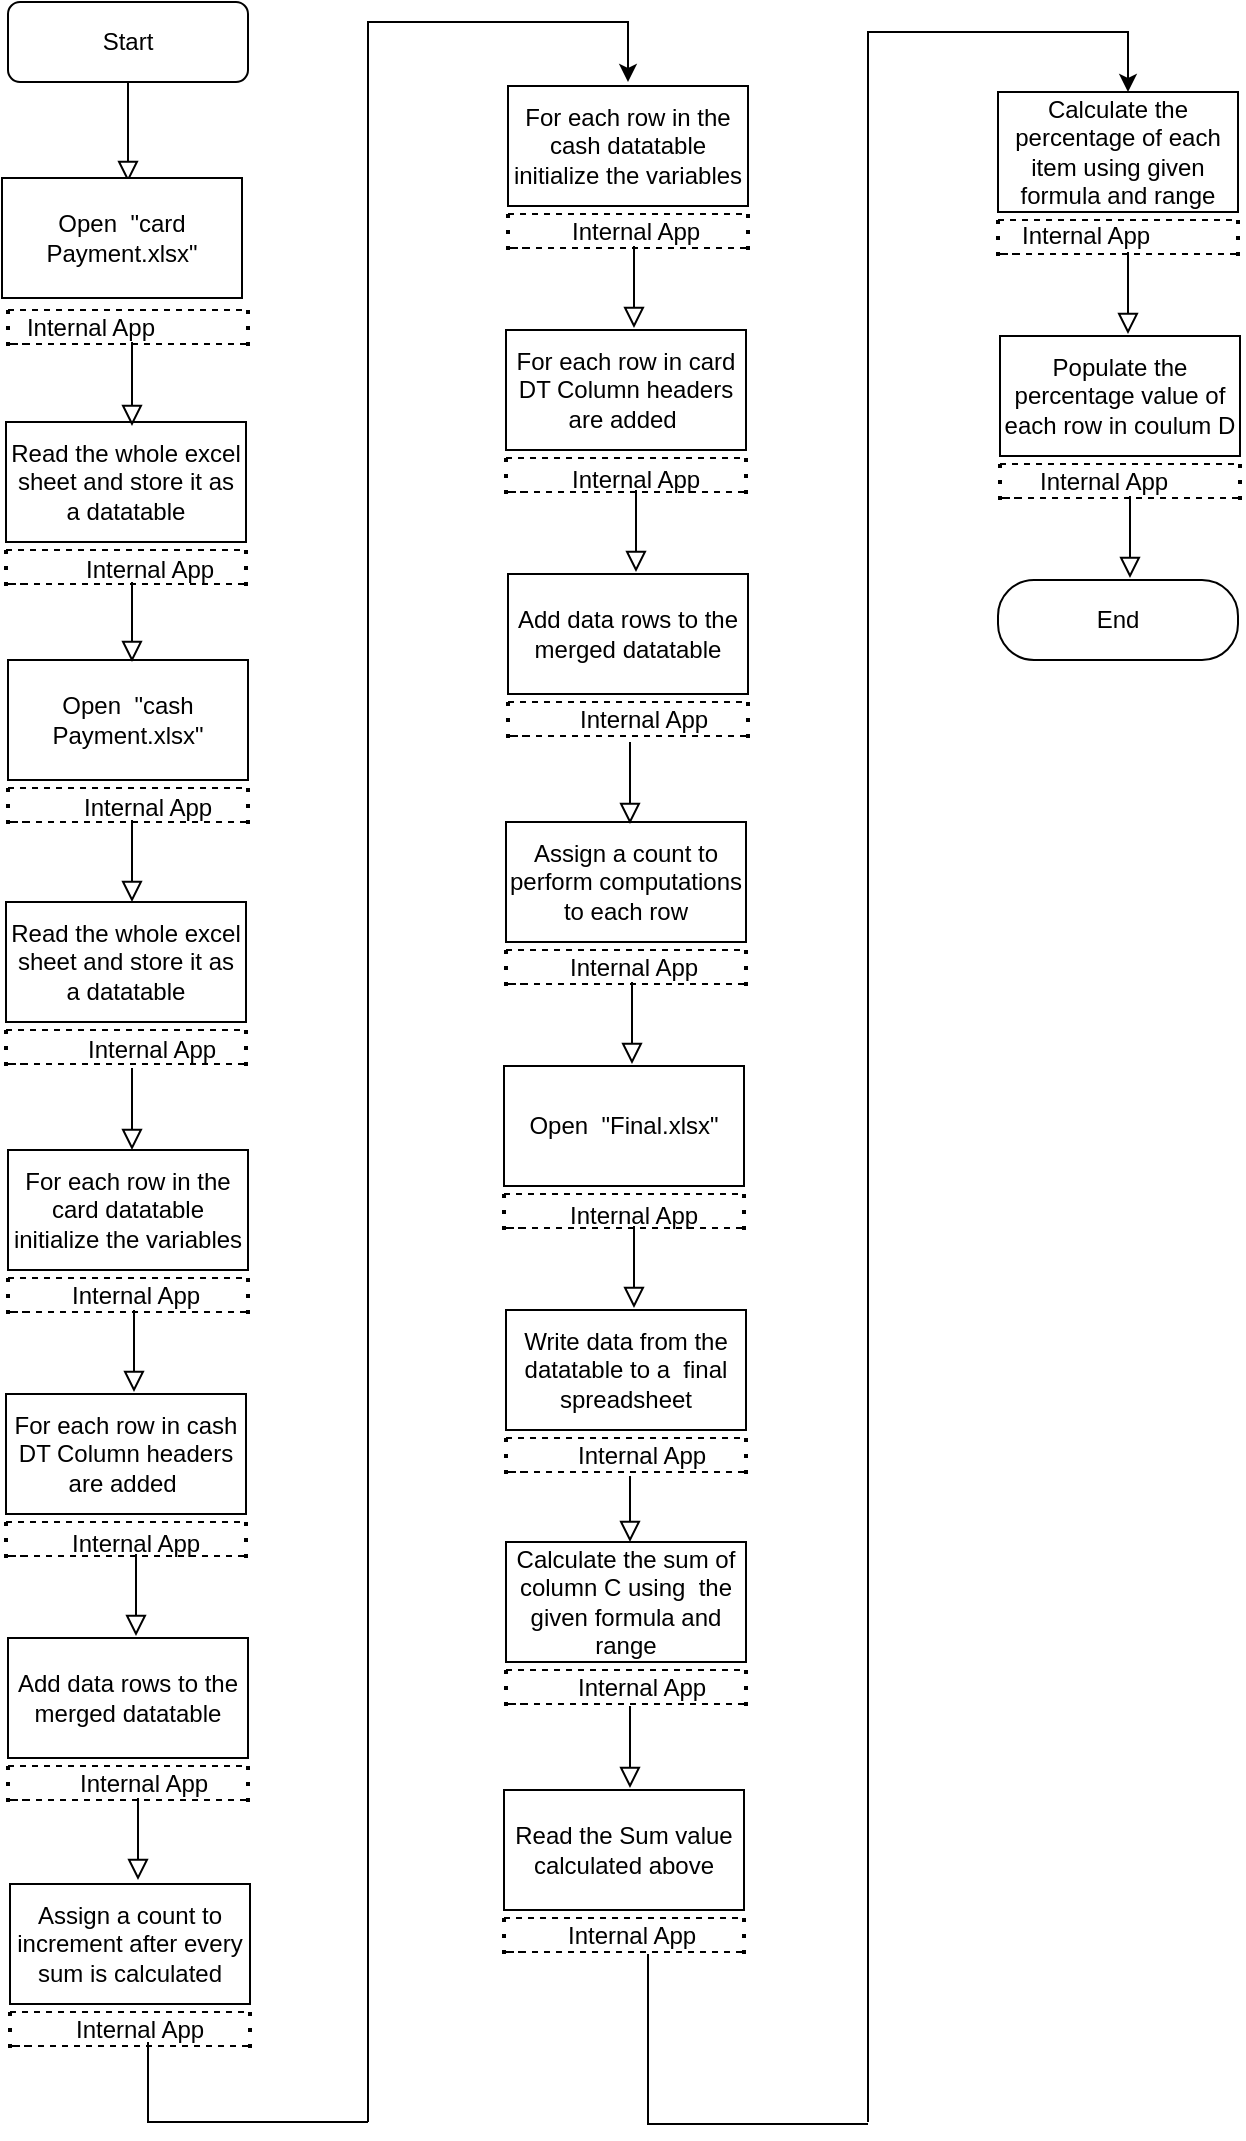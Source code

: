 <mxfile version="21.6.3" type="device">
  <diagram id="C5RBs43oDa-KdzZeNtuy" name="Page-1">
    <mxGraphModel dx="794" dy="464" grid="1" gridSize="10" guides="1" tooltips="1" connect="1" arrows="1" fold="1" page="1" pageScale="1" pageWidth="827" pageHeight="1169" math="0" shadow="0">
      <root>
        <mxCell id="WIyWlLk6GJQsqaUBKTNV-0" />
        <mxCell id="WIyWlLk6GJQsqaUBKTNV-1" parent="WIyWlLk6GJQsqaUBKTNV-0" />
        <mxCell id="WIyWlLk6GJQsqaUBKTNV-2" value="" style="rounded=0;html=1;jettySize=auto;orthogonalLoop=1;fontSize=11;endArrow=block;endFill=0;endSize=8;strokeWidth=1;shadow=0;labelBackgroundColor=none;edgeStyle=orthogonalEdgeStyle;" parent="WIyWlLk6GJQsqaUBKTNV-1" source="WIyWlLk6GJQsqaUBKTNV-3" edge="1">
          <mxGeometry relative="1" as="geometry">
            <mxPoint x="220" y="170" as="targetPoint" />
          </mxGeometry>
        </mxCell>
        <mxCell id="WIyWlLk6GJQsqaUBKTNV-3" value="Start" style="rounded=1;whiteSpace=wrap;html=1;fontSize=12;glass=0;strokeWidth=1;shadow=0;" parent="WIyWlLk6GJQsqaUBKTNV-1" vertex="1">
          <mxGeometry x="160" y="80" width="120" height="40" as="geometry" />
        </mxCell>
        <mxCell id="_YHEuX3XCHLoAj_idzYY-0" value="Open&amp;nbsp; &quot;card Payment.xlsx&quot;" style="rounded=0;whiteSpace=wrap;html=1;" parent="WIyWlLk6GJQsqaUBKTNV-1" vertex="1">
          <mxGeometry x="157" y="168" width="120" height="60" as="geometry" />
        </mxCell>
        <mxCell id="_YHEuX3XCHLoAj_idzYY-1" value="" style="endArrow=none;dashed=1;html=1;rounded=0;" parent="WIyWlLk6GJQsqaUBKTNV-1" edge="1">
          <mxGeometry width="50" height="50" relative="1" as="geometry">
            <mxPoint x="160" y="234" as="sourcePoint" />
            <mxPoint x="280" y="234" as="targetPoint" />
            <Array as="points">
              <mxPoint x="230" y="234" />
              <mxPoint x="280" y="234" />
            </Array>
          </mxGeometry>
        </mxCell>
        <mxCell id="_YHEuX3XCHLoAj_idzYY-2" value="" style="endArrow=none;dashed=1;html=1;rounded=0;" parent="WIyWlLk6GJQsqaUBKTNV-1" edge="1">
          <mxGeometry width="50" height="50" relative="1" as="geometry">
            <mxPoint x="170" y="251" as="sourcePoint" />
            <mxPoint x="280" y="251" as="targetPoint" />
            <Array as="points">
              <mxPoint x="160" y="251" />
              <mxPoint x="180" y="251" />
              <mxPoint x="240" y="251" />
              <mxPoint x="280" y="251" />
            </Array>
          </mxGeometry>
        </mxCell>
        <mxCell id="_YHEuX3XCHLoAj_idzYY-4" value="" style="endArrow=none;dashed=1;html=1;dashPattern=1 3;strokeWidth=2;rounded=0;" parent="WIyWlLk6GJQsqaUBKTNV-1" edge="1">
          <mxGeometry width="50" height="50" relative="1" as="geometry">
            <mxPoint x="280" y="252" as="sourcePoint" />
            <mxPoint x="280" y="232" as="targetPoint" />
          </mxGeometry>
        </mxCell>
        <mxCell id="_YHEuX3XCHLoAj_idzYY-5" value="" style="endArrow=none;dashed=1;html=1;dashPattern=1 3;strokeWidth=2;rounded=0;" parent="WIyWlLk6GJQsqaUBKTNV-1" edge="1">
          <mxGeometry width="50" height="50" relative="1" as="geometry">
            <mxPoint x="160" y="252" as="sourcePoint" />
            <mxPoint x="160" y="232" as="targetPoint" />
          </mxGeometry>
        </mxCell>
        <mxCell id="_YHEuX3XCHLoAj_idzYY-26" value="Read the whole excel sheet and store it as a datatable" style="rounded=0;whiteSpace=wrap;html=1;" parent="WIyWlLk6GJQsqaUBKTNV-1" vertex="1">
          <mxGeometry x="159" y="290" width="120" height="60" as="geometry" />
        </mxCell>
        <mxCell id="_YHEuX3XCHLoAj_idzYY-27" value="" style="endArrow=none;dashed=1;html=1;rounded=0;" parent="WIyWlLk6GJQsqaUBKTNV-1" edge="1">
          <mxGeometry width="50" height="50" relative="1" as="geometry">
            <mxPoint x="159" y="354" as="sourcePoint" />
            <mxPoint x="279" y="354" as="targetPoint" />
            <Array as="points">
              <mxPoint x="229" y="354" />
              <mxPoint x="279" y="354" />
            </Array>
          </mxGeometry>
        </mxCell>
        <mxCell id="_YHEuX3XCHLoAj_idzYY-28" value="" style="endArrow=none;dashed=1;html=1;rounded=0;" parent="WIyWlLk6GJQsqaUBKTNV-1" edge="1">
          <mxGeometry width="50" height="50" relative="1" as="geometry">
            <mxPoint x="169" y="371" as="sourcePoint" />
            <mxPoint x="279" y="371" as="targetPoint" />
            <Array as="points">
              <mxPoint x="159" y="371" />
              <mxPoint x="179" y="371" />
              <mxPoint x="239" y="371" />
              <mxPoint x="279" y="371" />
            </Array>
          </mxGeometry>
        </mxCell>
        <mxCell id="_YHEuX3XCHLoAj_idzYY-29" value="" style="endArrow=none;dashed=1;html=1;dashPattern=1 3;strokeWidth=2;rounded=0;" parent="WIyWlLk6GJQsqaUBKTNV-1" edge="1">
          <mxGeometry width="50" height="50" relative="1" as="geometry">
            <mxPoint x="279" y="372" as="sourcePoint" />
            <mxPoint x="279" y="352" as="targetPoint" />
          </mxGeometry>
        </mxCell>
        <mxCell id="_YHEuX3XCHLoAj_idzYY-30" value="" style="endArrow=none;dashed=1;html=1;dashPattern=1 3;strokeWidth=2;rounded=0;" parent="WIyWlLk6GJQsqaUBKTNV-1" edge="1">
          <mxGeometry width="50" height="50" relative="1" as="geometry">
            <mxPoint x="159" y="372" as="sourcePoint" />
            <mxPoint x="159" y="352" as="targetPoint" />
          </mxGeometry>
        </mxCell>
        <mxCell id="_YHEuX3XCHLoAj_idzYY-31" value="Internal App" style="text;html=1;align=center;verticalAlign=middle;resizable=0;points=[];autosize=1;strokeColor=none;fillColor=none;" parent="WIyWlLk6GJQsqaUBKTNV-1" vertex="1">
          <mxGeometry x="156" y="228" width="90" height="30" as="geometry" />
        </mxCell>
        <mxCell id="_YHEuX3XCHLoAj_idzYY-32" value="Open&amp;nbsp; &quot;cash Payment.xlsx&quot;" style="rounded=0;whiteSpace=wrap;html=1;" parent="WIyWlLk6GJQsqaUBKTNV-1" vertex="1">
          <mxGeometry x="160" y="409" width="120" height="60" as="geometry" />
        </mxCell>
        <mxCell id="_YHEuX3XCHLoAj_idzYY-33" value="" style="endArrow=none;dashed=1;html=1;rounded=0;" parent="WIyWlLk6GJQsqaUBKTNV-1" edge="1">
          <mxGeometry width="50" height="50" relative="1" as="geometry">
            <mxPoint x="160" y="473" as="sourcePoint" />
            <mxPoint x="280" y="473" as="targetPoint" />
            <Array as="points">
              <mxPoint x="230" y="473" />
              <mxPoint x="280" y="473" />
            </Array>
          </mxGeometry>
        </mxCell>
        <mxCell id="_YHEuX3XCHLoAj_idzYY-34" value="" style="endArrow=none;dashed=1;html=1;rounded=0;" parent="WIyWlLk6GJQsqaUBKTNV-1" edge="1">
          <mxGeometry width="50" height="50" relative="1" as="geometry">
            <mxPoint x="170" y="490" as="sourcePoint" />
            <mxPoint x="280" y="490" as="targetPoint" />
            <Array as="points">
              <mxPoint x="160" y="490" />
              <mxPoint x="180" y="490" />
              <mxPoint x="240" y="490" />
              <mxPoint x="280" y="490" />
            </Array>
          </mxGeometry>
        </mxCell>
        <mxCell id="_YHEuX3XCHLoAj_idzYY-35" value="" style="endArrow=none;dashed=1;html=1;dashPattern=1 3;strokeWidth=2;rounded=0;" parent="WIyWlLk6GJQsqaUBKTNV-1" edge="1">
          <mxGeometry width="50" height="50" relative="1" as="geometry">
            <mxPoint x="280" y="491" as="sourcePoint" />
            <mxPoint x="280" y="471" as="targetPoint" />
          </mxGeometry>
        </mxCell>
        <mxCell id="_YHEuX3XCHLoAj_idzYY-36" value="" style="endArrow=none;dashed=1;html=1;dashPattern=1 3;strokeWidth=2;rounded=0;" parent="WIyWlLk6GJQsqaUBKTNV-1" edge="1">
          <mxGeometry width="50" height="50" relative="1" as="geometry">
            <mxPoint x="160" y="491" as="sourcePoint" />
            <mxPoint x="160" y="471" as="targetPoint" />
          </mxGeometry>
        </mxCell>
        <mxCell id="_YHEuX3XCHLoAj_idzYY-37" value="Read the whole excel sheet and store it as a datatable" style="rounded=0;whiteSpace=wrap;html=1;" parent="WIyWlLk6GJQsqaUBKTNV-1" vertex="1">
          <mxGeometry x="159" y="530" width="120" height="60" as="geometry" />
        </mxCell>
        <mxCell id="_YHEuX3XCHLoAj_idzYY-38" value="" style="endArrow=none;dashed=1;html=1;rounded=0;" parent="WIyWlLk6GJQsqaUBKTNV-1" edge="1">
          <mxGeometry width="50" height="50" relative="1" as="geometry">
            <mxPoint x="159" y="594" as="sourcePoint" />
            <mxPoint x="279" y="594" as="targetPoint" />
            <Array as="points">
              <mxPoint x="229" y="594" />
              <mxPoint x="279" y="594" />
            </Array>
          </mxGeometry>
        </mxCell>
        <mxCell id="_YHEuX3XCHLoAj_idzYY-39" value="" style="endArrow=none;dashed=1;html=1;rounded=0;" parent="WIyWlLk6GJQsqaUBKTNV-1" edge="1">
          <mxGeometry width="50" height="50" relative="1" as="geometry">
            <mxPoint x="169" y="611" as="sourcePoint" />
            <mxPoint x="279" y="611" as="targetPoint" />
            <Array as="points">
              <mxPoint x="159" y="611" />
              <mxPoint x="179" y="611" />
              <mxPoint x="239" y="611" />
              <mxPoint x="279" y="611" />
            </Array>
          </mxGeometry>
        </mxCell>
        <mxCell id="_YHEuX3XCHLoAj_idzYY-40" value="" style="endArrow=none;dashed=1;html=1;dashPattern=1 3;strokeWidth=2;rounded=0;" parent="WIyWlLk6GJQsqaUBKTNV-1" edge="1">
          <mxGeometry width="50" height="50" relative="1" as="geometry">
            <mxPoint x="279" y="612" as="sourcePoint" />
            <mxPoint x="279" y="592" as="targetPoint" />
          </mxGeometry>
        </mxCell>
        <mxCell id="_YHEuX3XCHLoAj_idzYY-41" value="" style="endArrow=none;dashed=1;html=1;dashPattern=1 3;strokeWidth=2;rounded=0;" parent="WIyWlLk6GJQsqaUBKTNV-1" edge="1">
          <mxGeometry width="50" height="50" relative="1" as="geometry">
            <mxPoint x="159" y="612" as="sourcePoint" />
            <mxPoint x="159" y="592" as="targetPoint" />
          </mxGeometry>
        </mxCell>
        <mxCell id="_YHEuX3XCHLoAj_idzYY-47" value="Internal App" style="text;whiteSpace=wrap;html=1;" parent="WIyWlLk6GJQsqaUBKTNV-1" vertex="1">
          <mxGeometry x="197" y="350" width="80" height="40" as="geometry" />
        </mxCell>
        <mxCell id="_YHEuX3XCHLoAj_idzYY-48" value="Internal App" style="text;whiteSpace=wrap;html=1;" parent="WIyWlLk6GJQsqaUBKTNV-1" vertex="1">
          <mxGeometry x="196" y="469" width="80" height="40" as="geometry" />
        </mxCell>
        <mxCell id="_YHEuX3XCHLoAj_idzYY-49" value="Internal App" style="text;whiteSpace=wrap;html=1;" parent="WIyWlLk6GJQsqaUBKTNV-1" vertex="1">
          <mxGeometry x="198" y="590" width="80" height="40" as="geometry" />
        </mxCell>
        <mxCell id="_YHEuX3XCHLoAj_idzYY-72" value="" style="rounded=0;html=1;jettySize=auto;orthogonalLoop=1;fontSize=11;endArrow=block;endFill=0;endSize=8;strokeWidth=1;shadow=0;labelBackgroundColor=none;edgeStyle=orthogonalEdgeStyle;" parent="WIyWlLk6GJQsqaUBKTNV-1" edge="1">
          <mxGeometry relative="1" as="geometry">
            <mxPoint x="222" y="250" as="sourcePoint" />
            <mxPoint x="222" y="292" as="targetPoint" />
          </mxGeometry>
        </mxCell>
        <mxCell id="_YHEuX3XCHLoAj_idzYY-73" value="" style="rounded=0;html=1;jettySize=auto;orthogonalLoop=1;fontSize=11;endArrow=block;endFill=0;endSize=8;strokeWidth=1;shadow=0;labelBackgroundColor=none;edgeStyle=orthogonalEdgeStyle;" parent="WIyWlLk6GJQsqaUBKTNV-1" edge="1">
          <mxGeometry relative="1" as="geometry">
            <mxPoint x="222" y="380" as="sourcePoint" />
            <mxPoint x="222" y="410" as="targetPoint" />
            <Array as="points">
              <mxPoint x="222" y="370" />
              <mxPoint x="222" y="370" />
            </Array>
          </mxGeometry>
        </mxCell>
        <mxCell id="_YHEuX3XCHLoAj_idzYY-77" value="" style="rounded=0;html=1;jettySize=auto;orthogonalLoop=1;fontSize=11;endArrow=block;endFill=0;endSize=8;strokeWidth=1;shadow=0;labelBackgroundColor=none;edgeStyle=orthogonalEdgeStyle;" parent="WIyWlLk6GJQsqaUBKTNV-1" edge="1">
          <mxGeometry relative="1" as="geometry">
            <mxPoint x="222" y="499" as="sourcePoint" />
            <mxPoint x="222" y="530" as="targetPoint" />
            <Array as="points">
              <mxPoint x="222" y="489" />
              <mxPoint x="222" y="489" />
            </Array>
          </mxGeometry>
        </mxCell>
        <mxCell id="_YHEuX3XCHLoAj_idzYY-79" value="" style="rounded=0;html=1;jettySize=auto;orthogonalLoop=1;fontSize=11;endArrow=block;endFill=0;endSize=8;strokeWidth=1;shadow=0;labelBackgroundColor=none;edgeStyle=orthogonalEdgeStyle;" parent="WIyWlLk6GJQsqaUBKTNV-1" edge="1">
          <mxGeometry relative="1" as="geometry">
            <mxPoint x="222" y="623" as="sourcePoint" />
            <mxPoint x="222" y="654" as="targetPoint" />
            <Array as="points">
              <mxPoint x="222" y="613" />
              <mxPoint x="222" y="613" />
            </Array>
          </mxGeometry>
        </mxCell>
        <mxCell id="zbdN66aRmhUv04qdOEFZ-3" value="For each row in cash DT Column headers are added&amp;nbsp;" style="rounded=0;whiteSpace=wrap;html=1;" parent="WIyWlLk6GJQsqaUBKTNV-1" vertex="1">
          <mxGeometry x="159" y="776" width="120" height="60" as="geometry" />
        </mxCell>
        <mxCell id="zbdN66aRmhUv04qdOEFZ-4" value="" style="endArrow=none;dashed=1;html=1;rounded=0;" parent="WIyWlLk6GJQsqaUBKTNV-1" edge="1">
          <mxGeometry width="50" height="50" relative="1" as="geometry">
            <mxPoint x="159" y="840" as="sourcePoint" />
            <mxPoint x="279" y="840" as="targetPoint" />
            <Array as="points">
              <mxPoint x="229" y="840" />
              <mxPoint x="279" y="840" />
            </Array>
          </mxGeometry>
        </mxCell>
        <mxCell id="zbdN66aRmhUv04qdOEFZ-5" value="" style="endArrow=none;dashed=1;html=1;rounded=0;" parent="WIyWlLk6GJQsqaUBKTNV-1" edge="1">
          <mxGeometry width="50" height="50" relative="1" as="geometry">
            <mxPoint x="169" y="857" as="sourcePoint" />
            <mxPoint x="279" y="857" as="targetPoint" />
            <Array as="points">
              <mxPoint x="159" y="857" />
              <mxPoint x="179" y="857" />
              <mxPoint x="239" y="857" />
              <mxPoint x="279" y="857" />
            </Array>
          </mxGeometry>
        </mxCell>
        <mxCell id="zbdN66aRmhUv04qdOEFZ-6" value="" style="endArrow=none;dashed=1;html=1;dashPattern=1 3;strokeWidth=2;rounded=0;" parent="WIyWlLk6GJQsqaUBKTNV-1" edge="1">
          <mxGeometry width="50" height="50" relative="1" as="geometry">
            <mxPoint x="279" y="858" as="sourcePoint" />
            <mxPoint x="279" y="838" as="targetPoint" />
          </mxGeometry>
        </mxCell>
        <mxCell id="zbdN66aRmhUv04qdOEFZ-7" value="" style="endArrow=none;dashed=1;html=1;dashPattern=1 3;strokeWidth=2;rounded=0;" parent="WIyWlLk6GJQsqaUBKTNV-1" edge="1">
          <mxGeometry width="50" height="50" relative="1" as="geometry">
            <mxPoint x="159" y="858" as="sourcePoint" />
            <mxPoint x="159" y="838" as="targetPoint" />
          </mxGeometry>
        </mxCell>
        <mxCell id="zbdN66aRmhUv04qdOEFZ-8" value="For each row in the card datatable initialize the variables" style="rounded=0;whiteSpace=wrap;html=1;" parent="WIyWlLk6GJQsqaUBKTNV-1" vertex="1">
          <mxGeometry x="160" y="654" width="120" height="60" as="geometry" />
        </mxCell>
        <mxCell id="zbdN66aRmhUv04qdOEFZ-9" value="" style="endArrow=none;dashed=1;html=1;rounded=0;" parent="WIyWlLk6GJQsqaUBKTNV-1" edge="1">
          <mxGeometry width="50" height="50" relative="1" as="geometry">
            <mxPoint x="160" y="718" as="sourcePoint" />
            <mxPoint x="280" y="718" as="targetPoint" />
            <Array as="points">
              <mxPoint x="230" y="718" />
              <mxPoint x="280" y="718" />
            </Array>
          </mxGeometry>
        </mxCell>
        <mxCell id="zbdN66aRmhUv04qdOEFZ-10" value="" style="endArrow=none;dashed=1;html=1;rounded=0;" parent="WIyWlLk6GJQsqaUBKTNV-1" edge="1">
          <mxGeometry width="50" height="50" relative="1" as="geometry">
            <mxPoint x="170" y="735" as="sourcePoint" />
            <mxPoint x="280" y="735" as="targetPoint" />
            <Array as="points">
              <mxPoint x="160" y="735" />
              <mxPoint x="180" y="735" />
              <mxPoint x="240" y="735" />
              <mxPoint x="280" y="735" />
            </Array>
          </mxGeometry>
        </mxCell>
        <mxCell id="zbdN66aRmhUv04qdOEFZ-11" value="" style="endArrow=none;dashed=1;html=1;dashPattern=1 3;strokeWidth=2;rounded=0;" parent="WIyWlLk6GJQsqaUBKTNV-1" edge="1">
          <mxGeometry width="50" height="50" relative="1" as="geometry">
            <mxPoint x="280" y="736" as="sourcePoint" />
            <mxPoint x="280" y="716" as="targetPoint" />
          </mxGeometry>
        </mxCell>
        <mxCell id="zbdN66aRmhUv04qdOEFZ-12" value="" style="endArrow=none;dashed=1;html=1;dashPattern=1 3;strokeWidth=2;rounded=0;" parent="WIyWlLk6GJQsqaUBKTNV-1" edge="1">
          <mxGeometry width="50" height="50" relative="1" as="geometry">
            <mxPoint x="160" y="736" as="sourcePoint" />
            <mxPoint x="160" y="716" as="targetPoint" />
          </mxGeometry>
        </mxCell>
        <mxCell id="zbdN66aRmhUv04qdOEFZ-13" value="" style="rounded=0;html=1;jettySize=auto;orthogonalLoop=1;fontSize=11;endArrow=block;endFill=0;endSize=8;strokeWidth=1;shadow=0;labelBackgroundColor=none;edgeStyle=orthogonalEdgeStyle;" parent="WIyWlLk6GJQsqaUBKTNV-1" edge="1">
          <mxGeometry relative="1" as="geometry">
            <mxPoint x="223" y="744" as="sourcePoint" />
            <mxPoint x="223" y="775" as="targetPoint" />
            <Array as="points">
              <mxPoint x="223" y="734" />
              <mxPoint x="223" y="734" />
            </Array>
          </mxGeometry>
        </mxCell>
        <mxCell id="zbdN66aRmhUv04qdOEFZ-14" value="Add data rows to the merged datatable" style="rounded=0;whiteSpace=wrap;html=1;" parent="WIyWlLk6GJQsqaUBKTNV-1" vertex="1">
          <mxGeometry x="160" y="898" width="120" height="60" as="geometry" />
        </mxCell>
        <mxCell id="zbdN66aRmhUv04qdOEFZ-15" value="" style="endArrow=none;dashed=1;html=1;rounded=0;" parent="WIyWlLk6GJQsqaUBKTNV-1" edge="1">
          <mxGeometry width="50" height="50" relative="1" as="geometry">
            <mxPoint x="160" y="962" as="sourcePoint" />
            <mxPoint x="280" y="962" as="targetPoint" />
            <Array as="points">
              <mxPoint x="230" y="962" />
              <mxPoint x="280" y="962" />
            </Array>
          </mxGeometry>
        </mxCell>
        <mxCell id="zbdN66aRmhUv04qdOEFZ-16" value="" style="endArrow=none;dashed=1;html=1;rounded=0;" parent="WIyWlLk6GJQsqaUBKTNV-1" edge="1">
          <mxGeometry width="50" height="50" relative="1" as="geometry">
            <mxPoint x="170" y="979" as="sourcePoint" />
            <mxPoint x="280" y="979" as="targetPoint" />
            <Array as="points">
              <mxPoint x="160" y="979" />
              <mxPoint x="180" y="979" />
              <mxPoint x="240" y="979" />
              <mxPoint x="280" y="979" />
            </Array>
          </mxGeometry>
        </mxCell>
        <mxCell id="zbdN66aRmhUv04qdOEFZ-17" value="" style="endArrow=none;dashed=1;html=1;dashPattern=1 3;strokeWidth=2;rounded=0;" parent="WIyWlLk6GJQsqaUBKTNV-1" edge="1">
          <mxGeometry width="50" height="50" relative="1" as="geometry">
            <mxPoint x="280" y="980" as="sourcePoint" />
            <mxPoint x="280" y="960" as="targetPoint" />
          </mxGeometry>
        </mxCell>
        <mxCell id="zbdN66aRmhUv04qdOEFZ-18" value="" style="endArrow=none;dashed=1;html=1;dashPattern=1 3;strokeWidth=2;rounded=0;" parent="WIyWlLk6GJQsqaUBKTNV-1" edge="1">
          <mxGeometry width="50" height="50" relative="1" as="geometry">
            <mxPoint x="160" y="980" as="sourcePoint" />
            <mxPoint x="160" y="960" as="targetPoint" />
          </mxGeometry>
        </mxCell>
        <mxCell id="zbdN66aRmhUv04qdOEFZ-19" value="" style="rounded=0;html=1;jettySize=auto;orthogonalLoop=1;fontSize=11;endArrow=block;endFill=0;endSize=8;strokeWidth=1;shadow=0;labelBackgroundColor=none;edgeStyle=orthogonalEdgeStyle;" parent="WIyWlLk6GJQsqaUBKTNV-1" edge="1">
          <mxGeometry relative="1" as="geometry">
            <mxPoint x="224" y="866" as="sourcePoint" />
            <mxPoint x="224" y="897" as="targetPoint" />
            <Array as="points">
              <mxPoint x="224" y="856" />
              <mxPoint x="224" y="856" />
            </Array>
          </mxGeometry>
        </mxCell>
        <mxCell id="zbdN66aRmhUv04qdOEFZ-20" value="" style="rounded=0;html=1;jettySize=auto;orthogonalLoop=1;fontSize=11;endArrow=block;endFill=0;endSize=8;strokeWidth=1;shadow=0;labelBackgroundColor=none;edgeStyle=orthogonalEdgeStyle;" parent="WIyWlLk6GJQsqaUBKTNV-1" edge="1">
          <mxGeometry relative="1" as="geometry">
            <mxPoint x="225" y="988" as="sourcePoint" />
            <mxPoint x="225" y="1019" as="targetPoint" />
            <Array as="points">
              <mxPoint x="225" y="978" />
              <mxPoint x="225" y="978" />
            </Array>
          </mxGeometry>
        </mxCell>
        <mxCell id="zbdN66aRmhUv04qdOEFZ-21" value="Assign a count to increment after every sum is calculated" style="rounded=0;whiteSpace=wrap;html=1;" parent="WIyWlLk6GJQsqaUBKTNV-1" vertex="1">
          <mxGeometry x="161" y="1021" width="120" height="60" as="geometry" />
        </mxCell>
        <mxCell id="zbdN66aRmhUv04qdOEFZ-22" value="" style="endArrow=none;dashed=1;html=1;rounded=0;" parent="WIyWlLk6GJQsqaUBKTNV-1" edge="1">
          <mxGeometry width="50" height="50" relative="1" as="geometry">
            <mxPoint x="161" y="1085" as="sourcePoint" />
            <mxPoint x="281" y="1085" as="targetPoint" />
            <Array as="points">
              <mxPoint x="231" y="1085" />
              <mxPoint x="281" y="1085" />
            </Array>
          </mxGeometry>
        </mxCell>
        <mxCell id="zbdN66aRmhUv04qdOEFZ-23" value="" style="endArrow=none;dashed=1;html=1;rounded=0;" parent="WIyWlLk6GJQsqaUBKTNV-1" edge="1">
          <mxGeometry width="50" height="50" relative="1" as="geometry">
            <mxPoint x="171" y="1102" as="sourcePoint" />
            <mxPoint x="281" y="1102" as="targetPoint" />
            <Array as="points">
              <mxPoint x="161" y="1102" />
              <mxPoint x="181" y="1102" />
              <mxPoint x="241" y="1102" />
              <mxPoint x="281" y="1102" />
            </Array>
          </mxGeometry>
        </mxCell>
        <mxCell id="zbdN66aRmhUv04qdOEFZ-24" value="" style="endArrow=none;dashed=1;html=1;dashPattern=1 3;strokeWidth=2;rounded=0;" parent="WIyWlLk6GJQsqaUBKTNV-1" edge="1">
          <mxGeometry width="50" height="50" relative="1" as="geometry">
            <mxPoint x="281" y="1103" as="sourcePoint" />
            <mxPoint x="281" y="1083" as="targetPoint" />
          </mxGeometry>
        </mxCell>
        <mxCell id="zbdN66aRmhUv04qdOEFZ-25" value="" style="endArrow=none;dashed=1;html=1;dashPattern=1 3;strokeWidth=2;rounded=0;" parent="WIyWlLk6GJQsqaUBKTNV-1" edge="1">
          <mxGeometry width="50" height="50" relative="1" as="geometry">
            <mxPoint x="161" y="1103" as="sourcePoint" />
            <mxPoint x="161" y="1083" as="targetPoint" />
          </mxGeometry>
        </mxCell>
        <mxCell id="zbdN66aRmhUv04qdOEFZ-26" value="Calculate the percentage of each item using given formula and range" style="rounded=0;whiteSpace=wrap;html=1;" parent="WIyWlLk6GJQsqaUBKTNV-1" vertex="1">
          <mxGeometry x="655" y="125" width="120" height="60" as="geometry" />
        </mxCell>
        <mxCell id="zbdN66aRmhUv04qdOEFZ-27" value="" style="endArrow=none;dashed=1;html=1;rounded=0;" parent="WIyWlLk6GJQsqaUBKTNV-1" edge="1">
          <mxGeometry width="50" height="50" relative="1" as="geometry">
            <mxPoint x="655" y="189" as="sourcePoint" />
            <mxPoint x="775" y="189" as="targetPoint" />
            <Array as="points">
              <mxPoint x="725" y="189" />
              <mxPoint x="775" y="189" />
            </Array>
          </mxGeometry>
        </mxCell>
        <mxCell id="zbdN66aRmhUv04qdOEFZ-28" value="" style="endArrow=none;dashed=1;html=1;rounded=0;" parent="WIyWlLk6GJQsqaUBKTNV-1" edge="1">
          <mxGeometry width="50" height="50" relative="1" as="geometry">
            <mxPoint x="665" y="206" as="sourcePoint" />
            <mxPoint x="775" y="206" as="targetPoint" />
            <Array as="points">
              <mxPoint x="655" y="206" />
              <mxPoint x="675" y="206" />
              <mxPoint x="735" y="206" />
              <mxPoint x="775" y="206" />
            </Array>
          </mxGeometry>
        </mxCell>
        <mxCell id="zbdN66aRmhUv04qdOEFZ-29" value="" style="endArrow=none;dashed=1;html=1;dashPattern=1 3;strokeWidth=2;rounded=0;" parent="WIyWlLk6GJQsqaUBKTNV-1" edge="1">
          <mxGeometry width="50" height="50" relative="1" as="geometry">
            <mxPoint x="775" y="207" as="sourcePoint" />
            <mxPoint x="775" y="187" as="targetPoint" />
          </mxGeometry>
        </mxCell>
        <mxCell id="zbdN66aRmhUv04qdOEFZ-30" value="" style="endArrow=none;dashed=1;html=1;dashPattern=1 3;strokeWidth=2;rounded=0;" parent="WIyWlLk6GJQsqaUBKTNV-1" edge="1">
          <mxGeometry width="50" height="50" relative="1" as="geometry">
            <mxPoint x="655" y="207" as="sourcePoint" />
            <mxPoint x="655" y="187" as="targetPoint" />
          </mxGeometry>
        </mxCell>
        <mxCell id="zbdN66aRmhUv04qdOEFZ-31" value="Populate the percentage value of each row in coulum D" style="rounded=0;whiteSpace=wrap;html=1;" parent="WIyWlLk6GJQsqaUBKTNV-1" vertex="1">
          <mxGeometry x="656" y="247" width="120" height="60" as="geometry" />
        </mxCell>
        <mxCell id="zbdN66aRmhUv04qdOEFZ-32" value="" style="endArrow=none;dashed=1;html=1;rounded=0;" parent="WIyWlLk6GJQsqaUBKTNV-1" edge="1">
          <mxGeometry width="50" height="50" relative="1" as="geometry">
            <mxPoint x="656" y="311" as="sourcePoint" />
            <mxPoint x="776" y="311" as="targetPoint" />
            <Array as="points">
              <mxPoint x="726" y="311" />
              <mxPoint x="776" y="311" />
            </Array>
          </mxGeometry>
        </mxCell>
        <mxCell id="zbdN66aRmhUv04qdOEFZ-33" value="" style="endArrow=none;dashed=1;html=1;rounded=0;" parent="WIyWlLk6GJQsqaUBKTNV-1" edge="1">
          <mxGeometry width="50" height="50" relative="1" as="geometry">
            <mxPoint x="666" y="328" as="sourcePoint" />
            <mxPoint x="776" y="328" as="targetPoint" />
            <Array as="points">
              <mxPoint x="656" y="328" />
              <mxPoint x="676" y="328" />
              <mxPoint x="736" y="328" />
              <mxPoint x="776" y="328" />
            </Array>
          </mxGeometry>
        </mxCell>
        <mxCell id="zbdN66aRmhUv04qdOEFZ-34" value="" style="endArrow=none;dashed=1;html=1;dashPattern=1 3;strokeWidth=2;rounded=0;" parent="WIyWlLk6GJQsqaUBKTNV-1" edge="1">
          <mxGeometry width="50" height="50" relative="1" as="geometry">
            <mxPoint x="776" y="329" as="sourcePoint" />
            <mxPoint x="776" y="309" as="targetPoint" />
          </mxGeometry>
        </mxCell>
        <mxCell id="zbdN66aRmhUv04qdOEFZ-35" value="" style="endArrow=none;dashed=1;html=1;dashPattern=1 3;strokeWidth=2;rounded=0;" parent="WIyWlLk6GJQsqaUBKTNV-1" edge="1">
          <mxGeometry width="50" height="50" relative="1" as="geometry">
            <mxPoint x="656" y="329" as="sourcePoint" />
            <mxPoint x="656" y="309" as="targetPoint" />
          </mxGeometry>
        </mxCell>
        <mxCell id="zbdN66aRmhUv04qdOEFZ-36" value="" style="rounded=0;html=1;jettySize=auto;orthogonalLoop=1;fontSize=11;endArrow=block;endFill=0;endSize=8;strokeWidth=1;shadow=0;labelBackgroundColor=none;edgeStyle=orthogonalEdgeStyle;" parent="WIyWlLk6GJQsqaUBKTNV-1" edge="1">
          <mxGeometry relative="1" as="geometry">
            <mxPoint x="720" y="215" as="sourcePoint" />
            <mxPoint x="720" y="246" as="targetPoint" />
            <Array as="points">
              <mxPoint x="720" y="205" />
              <mxPoint x="720" y="205" />
            </Array>
          </mxGeometry>
        </mxCell>
        <mxCell id="zbdN66aRmhUv04qdOEFZ-37" value="" style="rounded=0;html=1;jettySize=auto;orthogonalLoop=1;fontSize=11;endArrow=block;endFill=0;endSize=8;strokeWidth=1;shadow=0;labelBackgroundColor=none;edgeStyle=orthogonalEdgeStyle;" parent="WIyWlLk6GJQsqaUBKTNV-1" edge="1">
          <mxGeometry relative="1" as="geometry">
            <mxPoint x="721" y="337" as="sourcePoint" />
            <mxPoint x="721" y="368" as="targetPoint" />
            <Array as="points">
              <mxPoint x="721" y="327" />
              <mxPoint x="721" y="327" />
            </Array>
          </mxGeometry>
        </mxCell>
        <mxCell id="zbdN66aRmhUv04qdOEFZ-43" value="" style="endArrow=classic;html=1;rounded=0;" parent="WIyWlLk6GJQsqaUBKTNV-1" edge="1">
          <mxGeometry width="50" height="50" relative="1" as="geometry">
            <mxPoint x="340" y="1140" as="sourcePoint" />
            <mxPoint x="470" y="120" as="targetPoint" />
            <Array as="points">
              <mxPoint x="340" y="90" />
              <mxPoint x="470" y="90" />
            </Array>
          </mxGeometry>
        </mxCell>
        <mxCell id="zbdN66aRmhUv04qdOEFZ-45" value="" style="endArrow=none;html=1;rounded=0;" parent="WIyWlLk6GJQsqaUBKTNV-1" edge="1">
          <mxGeometry width="50" height="50" relative="1" as="geometry">
            <mxPoint x="230" y="1100" as="sourcePoint" />
            <mxPoint x="340" y="1140" as="targetPoint" />
            <Array as="points">
              <mxPoint x="230" y="1140" />
            </Array>
          </mxGeometry>
        </mxCell>
        <mxCell id="zbdN66aRmhUv04qdOEFZ-46" value="End" style="rounded=1;whiteSpace=wrap;html=1;fontSize=12;glass=0;strokeWidth=1;shadow=0;arcSize=45;" parent="WIyWlLk6GJQsqaUBKTNV-1" vertex="1">
          <mxGeometry x="655" y="369" width="120" height="40" as="geometry" />
        </mxCell>
        <mxCell id="zbdN66aRmhUv04qdOEFZ-48" value="Internal App" style="text;whiteSpace=wrap;html=1;" parent="WIyWlLk6GJQsqaUBKTNV-1" vertex="1">
          <mxGeometry x="665" y="183" width="100" height="40" as="geometry" />
        </mxCell>
        <mxCell id="zbdN66aRmhUv04qdOEFZ-49" value="Internal App" style="text;whiteSpace=wrap;html=1;" parent="WIyWlLk6GJQsqaUBKTNV-1" vertex="1">
          <mxGeometry x="674" y="306" width="100" height="40" as="geometry" />
        </mxCell>
        <mxCell id="zbdN66aRmhUv04qdOEFZ-50" value="Internal App" style="text;whiteSpace=wrap;html=1;" parent="WIyWlLk6GJQsqaUBKTNV-1" vertex="1">
          <mxGeometry x="190" y="713" width="100" height="40" as="geometry" />
        </mxCell>
        <mxCell id="zbdN66aRmhUv04qdOEFZ-51" value="Internal App" style="text;whiteSpace=wrap;html=1;" parent="WIyWlLk6GJQsqaUBKTNV-1" vertex="1">
          <mxGeometry x="190" y="837" width="100" height="40" as="geometry" />
        </mxCell>
        <mxCell id="zbdN66aRmhUv04qdOEFZ-52" value="Internal App" style="text;whiteSpace=wrap;html=1;" parent="WIyWlLk6GJQsqaUBKTNV-1" vertex="1">
          <mxGeometry x="194" y="957" width="100" height="40" as="geometry" />
        </mxCell>
        <mxCell id="zbdN66aRmhUv04qdOEFZ-54" value="Internal App" style="text;whiteSpace=wrap;html=1;" parent="WIyWlLk6GJQsqaUBKTNV-1" vertex="1">
          <mxGeometry x="192" y="1080" width="100" height="40" as="geometry" />
        </mxCell>
        <mxCell id="648J-5t0cohJ9zHrmOAv-0" value="For each row in card DT Column headers are added&amp;nbsp;" style="rounded=0;whiteSpace=wrap;html=1;" vertex="1" parent="WIyWlLk6GJQsqaUBKTNV-1">
          <mxGeometry x="409" y="244" width="120" height="60" as="geometry" />
        </mxCell>
        <mxCell id="648J-5t0cohJ9zHrmOAv-1" value="" style="endArrow=none;dashed=1;html=1;rounded=0;" edge="1" parent="WIyWlLk6GJQsqaUBKTNV-1">
          <mxGeometry width="50" height="50" relative="1" as="geometry">
            <mxPoint x="409" y="308" as="sourcePoint" />
            <mxPoint x="529" y="308" as="targetPoint" />
            <Array as="points">
              <mxPoint x="479" y="308" />
              <mxPoint x="529" y="308" />
            </Array>
          </mxGeometry>
        </mxCell>
        <mxCell id="648J-5t0cohJ9zHrmOAv-2" value="" style="endArrow=none;dashed=1;html=1;rounded=0;" edge="1" parent="WIyWlLk6GJQsqaUBKTNV-1">
          <mxGeometry width="50" height="50" relative="1" as="geometry">
            <mxPoint x="419" y="325" as="sourcePoint" />
            <mxPoint x="529" y="325" as="targetPoint" />
            <Array as="points">
              <mxPoint x="409" y="325" />
              <mxPoint x="429" y="325" />
              <mxPoint x="489" y="325" />
              <mxPoint x="529" y="325" />
            </Array>
          </mxGeometry>
        </mxCell>
        <mxCell id="648J-5t0cohJ9zHrmOAv-3" value="" style="endArrow=none;dashed=1;html=1;dashPattern=1 3;strokeWidth=2;rounded=0;" edge="1" parent="WIyWlLk6GJQsqaUBKTNV-1">
          <mxGeometry width="50" height="50" relative="1" as="geometry">
            <mxPoint x="529" y="326" as="sourcePoint" />
            <mxPoint x="529" y="306" as="targetPoint" />
          </mxGeometry>
        </mxCell>
        <mxCell id="648J-5t0cohJ9zHrmOAv-4" value="" style="endArrow=none;dashed=1;html=1;dashPattern=1 3;strokeWidth=2;rounded=0;" edge="1" parent="WIyWlLk6GJQsqaUBKTNV-1">
          <mxGeometry width="50" height="50" relative="1" as="geometry">
            <mxPoint x="409" y="326" as="sourcePoint" />
            <mxPoint x="409" y="306" as="targetPoint" />
          </mxGeometry>
        </mxCell>
        <mxCell id="648J-5t0cohJ9zHrmOAv-5" value="For each row in the cash datatable initialize the variables" style="rounded=0;whiteSpace=wrap;html=1;" vertex="1" parent="WIyWlLk6GJQsqaUBKTNV-1">
          <mxGeometry x="410" y="122" width="120" height="60" as="geometry" />
        </mxCell>
        <mxCell id="648J-5t0cohJ9zHrmOAv-6" value="" style="endArrow=none;dashed=1;html=1;rounded=0;" edge="1" parent="WIyWlLk6GJQsqaUBKTNV-1">
          <mxGeometry width="50" height="50" relative="1" as="geometry">
            <mxPoint x="410" y="186" as="sourcePoint" />
            <mxPoint x="530" y="186" as="targetPoint" />
            <Array as="points">
              <mxPoint x="480" y="186" />
              <mxPoint x="530" y="186" />
            </Array>
          </mxGeometry>
        </mxCell>
        <mxCell id="648J-5t0cohJ9zHrmOAv-7" value="" style="endArrow=none;dashed=1;html=1;rounded=0;" edge="1" parent="WIyWlLk6GJQsqaUBKTNV-1">
          <mxGeometry width="50" height="50" relative="1" as="geometry">
            <mxPoint x="420" y="203" as="sourcePoint" />
            <mxPoint x="530" y="203" as="targetPoint" />
            <Array as="points">
              <mxPoint x="410" y="203" />
              <mxPoint x="430" y="203" />
              <mxPoint x="490" y="203" />
              <mxPoint x="530" y="203" />
            </Array>
          </mxGeometry>
        </mxCell>
        <mxCell id="648J-5t0cohJ9zHrmOAv-8" value="" style="endArrow=none;dashed=1;html=1;dashPattern=1 3;strokeWidth=2;rounded=0;" edge="1" parent="WIyWlLk6GJQsqaUBKTNV-1">
          <mxGeometry width="50" height="50" relative="1" as="geometry">
            <mxPoint x="530" y="204" as="sourcePoint" />
            <mxPoint x="530" y="184" as="targetPoint" />
          </mxGeometry>
        </mxCell>
        <mxCell id="648J-5t0cohJ9zHrmOAv-9" value="" style="endArrow=none;dashed=1;html=1;dashPattern=1 3;strokeWidth=2;rounded=0;" edge="1" parent="WIyWlLk6GJQsqaUBKTNV-1">
          <mxGeometry width="50" height="50" relative="1" as="geometry">
            <mxPoint x="410" y="204" as="sourcePoint" />
            <mxPoint x="410" y="184" as="targetPoint" />
          </mxGeometry>
        </mxCell>
        <mxCell id="648J-5t0cohJ9zHrmOAv-10" value="" style="rounded=0;html=1;jettySize=auto;orthogonalLoop=1;fontSize=11;endArrow=block;endFill=0;endSize=8;strokeWidth=1;shadow=0;labelBackgroundColor=none;edgeStyle=orthogonalEdgeStyle;" edge="1" parent="WIyWlLk6GJQsqaUBKTNV-1">
          <mxGeometry relative="1" as="geometry">
            <mxPoint x="473" y="212" as="sourcePoint" />
            <mxPoint x="473" y="243" as="targetPoint" />
            <Array as="points">
              <mxPoint x="473" y="202" />
              <mxPoint x="473" y="202" />
            </Array>
          </mxGeometry>
        </mxCell>
        <mxCell id="648J-5t0cohJ9zHrmOAv-11" value="Add data rows to the merged datatable" style="rounded=0;whiteSpace=wrap;html=1;" vertex="1" parent="WIyWlLk6GJQsqaUBKTNV-1">
          <mxGeometry x="410" y="366" width="120" height="60" as="geometry" />
        </mxCell>
        <mxCell id="648J-5t0cohJ9zHrmOAv-12" value="" style="endArrow=none;dashed=1;html=1;rounded=0;" edge="1" parent="WIyWlLk6GJQsqaUBKTNV-1">
          <mxGeometry width="50" height="50" relative="1" as="geometry">
            <mxPoint x="410" y="430" as="sourcePoint" />
            <mxPoint x="530" y="430" as="targetPoint" />
            <Array as="points">
              <mxPoint x="480" y="430" />
              <mxPoint x="530" y="430" />
            </Array>
          </mxGeometry>
        </mxCell>
        <mxCell id="648J-5t0cohJ9zHrmOAv-13" value="" style="endArrow=none;dashed=1;html=1;rounded=0;" edge="1" parent="WIyWlLk6GJQsqaUBKTNV-1">
          <mxGeometry width="50" height="50" relative="1" as="geometry">
            <mxPoint x="420" y="447" as="sourcePoint" />
            <mxPoint x="530" y="447" as="targetPoint" />
            <Array as="points">
              <mxPoint x="410" y="447" />
              <mxPoint x="430" y="447" />
              <mxPoint x="490" y="447" />
              <mxPoint x="530" y="447" />
            </Array>
          </mxGeometry>
        </mxCell>
        <mxCell id="648J-5t0cohJ9zHrmOAv-14" value="" style="endArrow=none;dashed=1;html=1;dashPattern=1 3;strokeWidth=2;rounded=0;" edge="1" parent="WIyWlLk6GJQsqaUBKTNV-1">
          <mxGeometry width="50" height="50" relative="1" as="geometry">
            <mxPoint x="530" y="448" as="sourcePoint" />
            <mxPoint x="530" y="428" as="targetPoint" />
          </mxGeometry>
        </mxCell>
        <mxCell id="648J-5t0cohJ9zHrmOAv-15" value="" style="endArrow=none;dashed=1;html=1;dashPattern=1 3;strokeWidth=2;rounded=0;" edge="1" parent="WIyWlLk6GJQsqaUBKTNV-1">
          <mxGeometry width="50" height="50" relative="1" as="geometry">
            <mxPoint x="410" y="448" as="sourcePoint" />
            <mxPoint x="410" y="428" as="targetPoint" />
          </mxGeometry>
        </mxCell>
        <mxCell id="648J-5t0cohJ9zHrmOAv-16" value="" style="rounded=0;html=1;jettySize=auto;orthogonalLoop=1;fontSize=11;endArrow=block;endFill=0;endSize=8;strokeWidth=1;shadow=0;labelBackgroundColor=none;edgeStyle=orthogonalEdgeStyle;" edge="1" parent="WIyWlLk6GJQsqaUBKTNV-1">
          <mxGeometry relative="1" as="geometry">
            <mxPoint x="474" y="334" as="sourcePoint" />
            <mxPoint x="474" y="365" as="targetPoint" />
            <Array as="points">
              <mxPoint x="474" y="324" />
              <mxPoint x="474" y="324" />
            </Array>
          </mxGeometry>
        </mxCell>
        <mxCell id="648J-5t0cohJ9zHrmOAv-17" value="Internal App" style="text;whiteSpace=wrap;html=1;" vertex="1" parent="WIyWlLk6GJQsqaUBKTNV-1">
          <mxGeometry x="440" y="181" width="100" height="40" as="geometry" />
        </mxCell>
        <mxCell id="648J-5t0cohJ9zHrmOAv-18" value="Internal App" style="text;whiteSpace=wrap;html=1;" vertex="1" parent="WIyWlLk6GJQsqaUBKTNV-1">
          <mxGeometry x="440" y="305" width="100" height="40" as="geometry" />
        </mxCell>
        <mxCell id="648J-5t0cohJ9zHrmOAv-19" value="Internal App" style="text;whiteSpace=wrap;html=1;" vertex="1" parent="WIyWlLk6GJQsqaUBKTNV-1">
          <mxGeometry x="444" y="425" width="100" height="40" as="geometry" />
        </mxCell>
        <mxCell id="648J-5t0cohJ9zHrmOAv-20" value="Open&amp;nbsp; &quot;Final.xlsx&quot;" style="rounded=0;whiteSpace=wrap;html=1;" vertex="1" parent="WIyWlLk6GJQsqaUBKTNV-1">
          <mxGeometry x="408" y="612" width="120" height="60" as="geometry" />
        </mxCell>
        <mxCell id="648J-5t0cohJ9zHrmOAv-21" value="" style="endArrow=none;dashed=1;html=1;rounded=0;" edge="1" parent="WIyWlLk6GJQsqaUBKTNV-1">
          <mxGeometry width="50" height="50" relative="1" as="geometry">
            <mxPoint x="408" y="676" as="sourcePoint" />
            <mxPoint x="528" y="676" as="targetPoint" />
            <Array as="points">
              <mxPoint x="478" y="676" />
              <mxPoint x="528" y="676" />
            </Array>
          </mxGeometry>
        </mxCell>
        <mxCell id="648J-5t0cohJ9zHrmOAv-22" value="" style="endArrow=none;dashed=1;html=1;rounded=0;" edge="1" parent="WIyWlLk6GJQsqaUBKTNV-1">
          <mxGeometry width="50" height="50" relative="1" as="geometry">
            <mxPoint x="418" y="693" as="sourcePoint" />
            <mxPoint x="528" y="693" as="targetPoint" />
            <Array as="points">
              <mxPoint x="408" y="693" />
              <mxPoint x="428" y="693" />
              <mxPoint x="488" y="693" />
              <mxPoint x="528" y="693" />
            </Array>
          </mxGeometry>
        </mxCell>
        <mxCell id="648J-5t0cohJ9zHrmOAv-23" value="" style="endArrow=none;dashed=1;html=1;dashPattern=1 3;strokeWidth=2;rounded=0;" edge="1" parent="WIyWlLk6GJQsqaUBKTNV-1">
          <mxGeometry width="50" height="50" relative="1" as="geometry">
            <mxPoint x="528" y="694" as="sourcePoint" />
            <mxPoint x="528" y="674" as="targetPoint" />
          </mxGeometry>
        </mxCell>
        <mxCell id="648J-5t0cohJ9zHrmOAv-24" value="" style="endArrow=none;dashed=1;html=1;dashPattern=1 3;strokeWidth=2;rounded=0;" edge="1" parent="WIyWlLk6GJQsqaUBKTNV-1">
          <mxGeometry width="50" height="50" relative="1" as="geometry">
            <mxPoint x="408" y="694" as="sourcePoint" />
            <mxPoint x="408" y="674" as="targetPoint" />
          </mxGeometry>
        </mxCell>
        <mxCell id="648J-5t0cohJ9zHrmOAv-25" value="Assign a count to perform computations to each row" style="rounded=0;whiteSpace=wrap;html=1;" vertex="1" parent="WIyWlLk6GJQsqaUBKTNV-1">
          <mxGeometry x="409" y="490" width="120" height="60" as="geometry" />
        </mxCell>
        <mxCell id="648J-5t0cohJ9zHrmOAv-26" value="" style="endArrow=none;dashed=1;html=1;rounded=0;" edge="1" parent="WIyWlLk6GJQsqaUBKTNV-1">
          <mxGeometry width="50" height="50" relative="1" as="geometry">
            <mxPoint x="409" y="554" as="sourcePoint" />
            <mxPoint x="529" y="554" as="targetPoint" />
            <Array as="points">
              <mxPoint x="479" y="554" />
              <mxPoint x="529" y="554" />
            </Array>
          </mxGeometry>
        </mxCell>
        <mxCell id="648J-5t0cohJ9zHrmOAv-27" value="" style="endArrow=none;dashed=1;html=1;rounded=0;" edge="1" parent="WIyWlLk6GJQsqaUBKTNV-1">
          <mxGeometry width="50" height="50" relative="1" as="geometry">
            <mxPoint x="419" y="571" as="sourcePoint" />
            <mxPoint x="529" y="571" as="targetPoint" />
            <Array as="points">
              <mxPoint x="409" y="571" />
              <mxPoint x="429" y="571" />
              <mxPoint x="489" y="571" />
              <mxPoint x="529" y="571" />
            </Array>
          </mxGeometry>
        </mxCell>
        <mxCell id="648J-5t0cohJ9zHrmOAv-28" value="" style="endArrow=none;dashed=1;html=1;dashPattern=1 3;strokeWidth=2;rounded=0;" edge="1" parent="WIyWlLk6GJQsqaUBKTNV-1">
          <mxGeometry width="50" height="50" relative="1" as="geometry">
            <mxPoint x="529" y="572" as="sourcePoint" />
            <mxPoint x="529" y="552" as="targetPoint" />
          </mxGeometry>
        </mxCell>
        <mxCell id="648J-5t0cohJ9zHrmOAv-29" value="" style="endArrow=none;dashed=1;html=1;dashPattern=1 3;strokeWidth=2;rounded=0;" edge="1" parent="WIyWlLk6GJQsqaUBKTNV-1">
          <mxGeometry width="50" height="50" relative="1" as="geometry">
            <mxPoint x="409" y="572" as="sourcePoint" />
            <mxPoint x="409" y="552" as="targetPoint" />
          </mxGeometry>
        </mxCell>
        <mxCell id="648J-5t0cohJ9zHrmOAv-30" value="" style="rounded=0;html=1;jettySize=auto;orthogonalLoop=1;fontSize=11;endArrow=block;endFill=0;endSize=8;strokeWidth=1;shadow=0;labelBackgroundColor=none;edgeStyle=orthogonalEdgeStyle;" edge="1" parent="WIyWlLk6GJQsqaUBKTNV-1">
          <mxGeometry relative="1" as="geometry">
            <mxPoint x="472" y="580" as="sourcePoint" />
            <mxPoint x="472" y="611" as="targetPoint" />
            <Array as="points">
              <mxPoint x="472" y="570" />
              <mxPoint x="472" y="570" />
            </Array>
          </mxGeometry>
        </mxCell>
        <mxCell id="648J-5t0cohJ9zHrmOAv-31" value="Write data from the datatable to a&amp;nbsp; final spreadsheet" style="rounded=0;whiteSpace=wrap;html=1;" vertex="1" parent="WIyWlLk6GJQsqaUBKTNV-1">
          <mxGeometry x="409" y="734" width="120" height="60" as="geometry" />
        </mxCell>
        <mxCell id="648J-5t0cohJ9zHrmOAv-32" value="" style="endArrow=none;dashed=1;html=1;rounded=0;" edge="1" parent="WIyWlLk6GJQsqaUBKTNV-1">
          <mxGeometry width="50" height="50" relative="1" as="geometry">
            <mxPoint x="409" y="798" as="sourcePoint" />
            <mxPoint x="529" y="798" as="targetPoint" />
            <Array as="points">
              <mxPoint x="479" y="798" />
              <mxPoint x="529" y="798" />
            </Array>
          </mxGeometry>
        </mxCell>
        <mxCell id="648J-5t0cohJ9zHrmOAv-33" value="" style="endArrow=none;dashed=1;html=1;rounded=0;" edge="1" parent="WIyWlLk6GJQsqaUBKTNV-1">
          <mxGeometry width="50" height="50" relative="1" as="geometry">
            <mxPoint x="419" y="815" as="sourcePoint" />
            <mxPoint x="529" y="815" as="targetPoint" />
            <Array as="points">
              <mxPoint x="409" y="815" />
              <mxPoint x="429" y="815" />
              <mxPoint x="489" y="815" />
              <mxPoint x="529" y="815" />
            </Array>
          </mxGeometry>
        </mxCell>
        <mxCell id="648J-5t0cohJ9zHrmOAv-34" value="" style="endArrow=none;dashed=1;html=1;dashPattern=1 3;strokeWidth=2;rounded=0;" edge="1" parent="WIyWlLk6GJQsqaUBKTNV-1">
          <mxGeometry width="50" height="50" relative="1" as="geometry">
            <mxPoint x="529" y="816" as="sourcePoint" />
            <mxPoint x="529" y="796" as="targetPoint" />
          </mxGeometry>
        </mxCell>
        <mxCell id="648J-5t0cohJ9zHrmOAv-35" value="" style="endArrow=none;dashed=1;html=1;dashPattern=1 3;strokeWidth=2;rounded=0;" edge="1" parent="WIyWlLk6GJQsqaUBKTNV-1">
          <mxGeometry width="50" height="50" relative="1" as="geometry">
            <mxPoint x="409" y="816" as="sourcePoint" />
            <mxPoint x="409" y="796" as="targetPoint" />
          </mxGeometry>
        </mxCell>
        <mxCell id="648J-5t0cohJ9zHrmOAv-36" value="" style="rounded=0;html=1;jettySize=auto;orthogonalLoop=1;fontSize=11;endArrow=block;endFill=0;endSize=8;strokeWidth=1;shadow=0;labelBackgroundColor=none;edgeStyle=orthogonalEdgeStyle;" edge="1" parent="WIyWlLk6GJQsqaUBKTNV-1">
          <mxGeometry relative="1" as="geometry">
            <mxPoint x="473" y="702" as="sourcePoint" />
            <mxPoint x="473" y="733" as="targetPoint" />
            <Array as="points">
              <mxPoint x="473" y="692" />
              <mxPoint x="473" y="692" />
            </Array>
          </mxGeometry>
        </mxCell>
        <mxCell id="648J-5t0cohJ9zHrmOAv-37" value="Internal App" style="text;whiteSpace=wrap;html=1;" vertex="1" parent="WIyWlLk6GJQsqaUBKTNV-1">
          <mxGeometry x="439" y="549" width="100" height="40" as="geometry" />
        </mxCell>
        <mxCell id="648J-5t0cohJ9zHrmOAv-38" value="Internal App" style="text;whiteSpace=wrap;html=1;" vertex="1" parent="WIyWlLk6GJQsqaUBKTNV-1">
          <mxGeometry x="439" y="673" width="100" height="40" as="geometry" />
        </mxCell>
        <mxCell id="648J-5t0cohJ9zHrmOAv-39" value="Internal App" style="text;whiteSpace=wrap;html=1;" vertex="1" parent="WIyWlLk6GJQsqaUBKTNV-1">
          <mxGeometry x="443" y="793" width="100" height="40" as="geometry" />
        </mxCell>
        <mxCell id="648J-5t0cohJ9zHrmOAv-41" value="Calculate the sum of column C using&amp;nbsp; the given formula and range" style="rounded=0;whiteSpace=wrap;html=1;" vertex="1" parent="WIyWlLk6GJQsqaUBKTNV-1">
          <mxGeometry x="409" y="850" width="120" height="60" as="geometry" />
        </mxCell>
        <mxCell id="648J-5t0cohJ9zHrmOAv-42" value="" style="endArrow=none;dashed=1;html=1;rounded=0;" edge="1" parent="WIyWlLk6GJQsqaUBKTNV-1">
          <mxGeometry width="50" height="50" relative="1" as="geometry">
            <mxPoint x="409" y="914" as="sourcePoint" />
            <mxPoint x="529" y="914" as="targetPoint" />
            <Array as="points">
              <mxPoint x="479" y="914" />
              <mxPoint x="529" y="914" />
            </Array>
          </mxGeometry>
        </mxCell>
        <mxCell id="648J-5t0cohJ9zHrmOAv-43" value="" style="endArrow=none;dashed=1;html=1;rounded=0;" edge="1" parent="WIyWlLk6GJQsqaUBKTNV-1">
          <mxGeometry width="50" height="50" relative="1" as="geometry">
            <mxPoint x="419" y="931" as="sourcePoint" />
            <mxPoint x="529" y="931" as="targetPoint" />
            <Array as="points">
              <mxPoint x="409" y="931" />
              <mxPoint x="429" y="931" />
              <mxPoint x="489" y="931" />
              <mxPoint x="529" y="931" />
            </Array>
          </mxGeometry>
        </mxCell>
        <mxCell id="648J-5t0cohJ9zHrmOAv-44" value="" style="endArrow=none;dashed=1;html=1;dashPattern=1 3;strokeWidth=2;rounded=0;" edge="1" parent="WIyWlLk6GJQsqaUBKTNV-1">
          <mxGeometry width="50" height="50" relative="1" as="geometry">
            <mxPoint x="529" y="932" as="sourcePoint" />
            <mxPoint x="529" y="912" as="targetPoint" />
          </mxGeometry>
        </mxCell>
        <mxCell id="648J-5t0cohJ9zHrmOAv-45" value="" style="endArrow=none;dashed=1;html=1;dashPattern=1 3;strokeWidth=2;rounded=0;" edge="1" parent="WIyWlLk6GJQsqaUBKTNV-1">
          <mxGeometry width="50" height="50" relative="1" as="geometry">
            <mxPoint x="409" y="932" as="sourcePoint" />
            <mxPoint x="409" y="912" as="targetPoint" />
          </mxGeometry>
        </mxCell>
        <mxCell id="648J-5t0cohJ9zHrmOAv-46" value="Internal App" style="text;whiteSpace=wrap;html=1;" vertex="1" parent="WIyWlLk6GJQsqaUBKTNV-1">
          <mxGeometry x="443" y="909" width="100" height="40" as="geometry" />
        </mxCell>
        <mxCell id="648J-5t0cohJ9zHrmOAv-47" value="Read the Sum value calculated above" style="rounded=0;whiteSpace=wrap;html=1;" vertex="1" parent="WIyWlLk6GJQsqaUBKTNV-1">
          <mxGeometry x="408" y="974" width="120" height="60" as="geometry" />
        </mxCell>
        <mxCell id="648J-5t0cohJ9zHrmOAv-48" value="" style="endArrow=none;dashed=1;html=1;rounded=0;" edge="1" parent="WIyWlLk6GJQsqaUBKTNV-1">
          <mxGeometry width="50" height="50" relative="1" as="geometry">
            <mxPoint x="408" y="1038" as="sourcePoint" />
            <mxPoint x="528" y="1038" as="targetPoint" />
            <Array as="points">
              <mxPoint x="478" y="1038" />
              <mxPoint x="528" y="1038" />
            </Array>
          </mxGeometry>
        </mxCell>
        <mxCell id="648J-5t0cohJ9zHrmOAv-49" value="" style="endArrow=none;dashed=1;html=1;rounded=0;" edge="1" parent="WIyWlLk6GJQsqaUBKTNV-1">
          <mxGeometry width="50" height="50" relative="1" as="geometry">
            <mxPoint x="418" y="1055" as="sourcePoint" />
            <mxPoint x="528" y="1055" as="targetPoint" />
            <Array as="points">
              <mxPoint x="408" y="1055" />
              <mxPoint x="428" y="1055" />
              <mxPoint x="488" y="1055" />
              <mxPoint x="528" y="1055" />
            </Array>
          </mxGeometry>
        </mxCell>
        <mxCell id="648J-5t0cohJ9zHrmOAv-50" value="" style="endArrow=none;dashed=1;html=1;dashPattern=1 3;strokeWidth=2;rounded=0;" edge="1" parent="WIyWlLk6GJQsqaUBKTNV-1">
          <mxGeometry width="50" height="50" relative="1" as="geometry">
            <mxPoint x="528" y="1056" as="sourcePoint" />
            <mxPoint x="528" y="1036" as="targetPoint" />
          </mxGeometry>
        </mxCell>
        <mxCell id="648J-5t0cohJ9zHrmOAv-51" value="" style="endArrow=none;dashed=1;html=1;dashPattern=1 3;strokeWidth=2;rounded=0;" edge="1" parent="WIyWlLk6GJQsqaUBKTNV-1">
          <mxGeometry width="50" height="50" relative="1" as="geometry">
            <mxPoint x="408" y="1056" as="sourcePoint" />
            <mxPoint x="408" y="1036" as="targetPoint" />
          </mxGeometry>
        </mxCell>
        <mxCell id="648J-5t0cohJ9zHrmOAv-52" value="" style="rounded=0;html=1;jettySize=auto;orthogonalLoop=1;fontSize=11;endArrow=block;endFill=0;endSize=8;strokeWidth=1;shadow=0;labelBackgroundColor=none;edgeStyle=orthogonalEdgeStyle;" edge="1" parent="WIyWlLk6GJQsqaUBKTNV-1">
          <mxGeometry relative="1" as="geometry">
            <mxPoint x="471" y="942" as="sourcePoint" />
            <mxPoint x="471" y="973" as="targetPoint" />
            <Array as="points">
              <mxPoint x="471" y="932" />
              <mxPoint x="471" y="932" />
            </Array>
          </mxGeometry>
        </mxCell>
        <mxCell id="648J-5t0cohJ9zHrmOAv-53" value="Internal App" style="text;whiteSpace=wrap;html=1;" vertex="1" parent="WIyWlLk6GJQsqaUBKTNV-1">
          <mxGeometry x="438" y="1033" width="100" height="40" as="geometry" />
        </mxCell>
        <mxCell id="648J-5t0cohJ9zHrmOAv-60" value="" style="endArrow=classic;html=1;rounded=0;" edge="1" parent="WIyWlLk6GJQsqaUBKTNV-1">
          <mxGeometry width="50" height="50" relative="1" as="geometry">
            <mxPoint x="590" y="1140" as="sourcePoint" />
            <mxPoint x="720" y="125" as="targetPoint" />
            <Array as="points">
              <mxPoint x="590" y="95" />
              <mxPoint x="720" y="95" />
            </Array>
          </mxGeometry>
        </mxCell>
        <mxCell id="648J-5t0cohJ9zHrmOAv-62" value="" style="endArrow=none;html=1;rounded=0;" edge="1" parent="WIyWlLk6GJQsqaUBKTNV-1">
          <mxGeometry width="50" height="50" relative="1" as="geometry">
            <mxPoint x="480" y="1056" as="sourcePoint" />
            <mxPoint x="590" y="1141" as="targetPoint" />
            <Array as="points">
              <mxPoint x="480" y="1141" />
            </Array>
          </mxGeometry>
        </mxCell>
        <mxCell id="648J-5t0cohJ9zHrmOAv-64" value="" style="rounded=0;html=1;jettySize=auto;orthogonalLoop=1;fontSize=11;endArrow=block;endFill=0;endSize=8;strokeWidth=1;shadow=0;labelBackgroundColor=none;edgeStyle=orthogonalEdgeStyle;" edge="1" parent="WIyWlLk6GJQsqaUBKTNV-1">
          <mxGeometry relative="1" as="geometry">
            <mxPoint x="471" y="827" as="sourcePoint" />
            <mxPoint x="471" y="850" as="targetPoint" />
            <Array as="points">
              <mxPoint x="471" y="817" />
              <mxPoint x="471" y="817" />
            </Array>
          </mxGeometry>
        </mxCell>
        <mxCell id="648J-5t0cohJ9zHrmOAv-65" value="" style="rounded=0;html=1;jettySize=auto;orthogonalLoop=1;fontSize=11;endArrow=block;endFill=0;endSize=8;strokeWidth=1;shadow=0;labelBackgroundColor=none;edgeStyle=orthogonalEdgeStyle;" edge="1" parent="WIyWlLk6GJQsqaUBKTNV-1">
          <mxGeometry relative="1" as="geometry">
            <mxPoint x="471" y="460" as="sourcePoint" />
            <mxPoint x="471" y="491" as="targetPoint" />
            <Array as="points">
              <mxPoint x="471" y="450" />
              <mxPoint x="471" y="450" />
            </Array>
          </mxGeometry>
        </mxCell>
      </root>
    </mxGraphModel>
  </diagram>
</mxfile>
